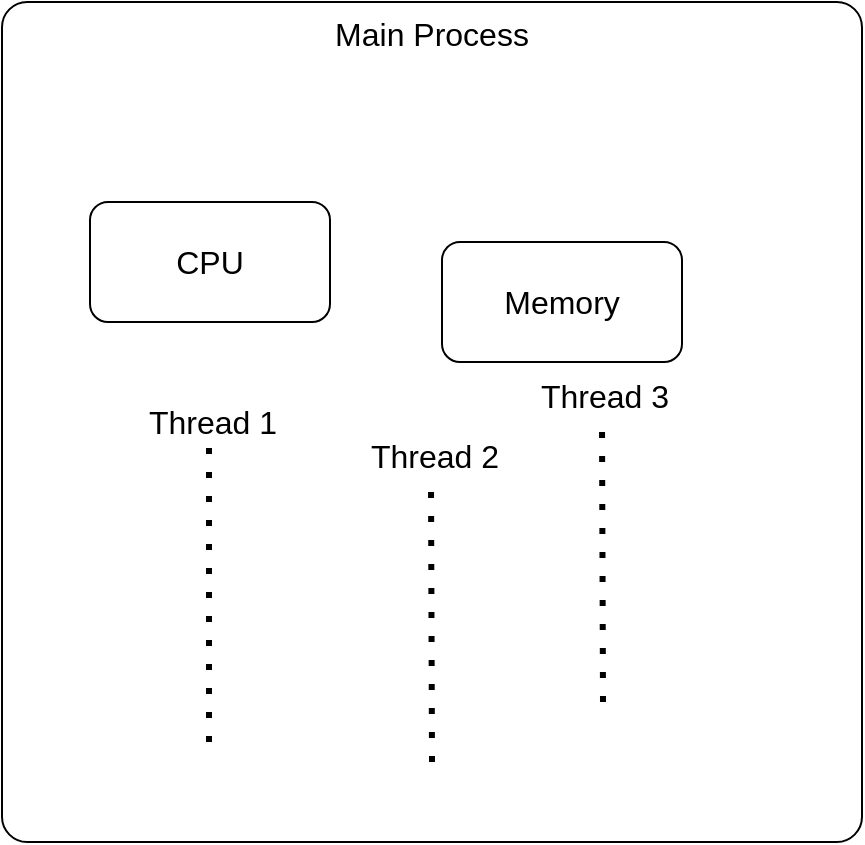<mxfile version="20.5.1" type="github">
  <diagram id="MR4UuTAwb1AMM2BJDo-g" name="Page-1">
    <mxGraphModel dx="1298" dy="684" grid="1" gridSize="10" guides="1" tooltips="1" connect="1" arrows="1" fold="1" page="1" pageScale="1" pageWidth="827" pageHeight="1169" math="0" shadow="0">
      <root>
        <mxCell id="0" />
        <mxCell id="1" parent="0" />
        <mxCell id="rVjOoxZYy2gnrizX9Gwh-1" value="Main Process" style="rounded=1;whiteSpace=wrap;html=1;arcSize=3;labelPosition=center;verticalLabelPosition=middle;align=center;verticalAlign=top;fontSize=16;" vertex="1" parent="1">
          <mxGeometry x="250" y="160" width="430" height="420" as="geometry" />
        </mxCell>
        <mxCell id="rVjOoxZYy2gnrizX9Gwh-2" value="CPU" style="rounded=1;whiteSpace=wrap;html=1;fontSize=16;" vertex="1" parent="1">
          <mxGeometry x="294" y="260" width="120" height="60" as="geometry" />
        </mxCell>
        <mxCell id="rVjOoxZYy2gnrizX9Gwh-3" value="Memory" style="rounded=1;whiteSpace=wrap;html=1;fontSize=16;" vertex="1" parent="1">
          <mxGeometry x="470" y="280" width="120" height="60" as="geometry" />
        </mxCell>
        <mxCell id="rVjOoxZYy2gnrizX9Gwh-4" value="" style="endArrow=none;dashed=1;html=1;dashPattern=1 3;strokeWidth=3;rounded=0;fontSize=16;sourcePerimeterSpacing=0;jumpSize=6;" edge="1" parent="1">
          <mxGeometry width="50" height="50" relative="1" as="geometry">
            <mxPoint x="353.5" y="530" as="sourcePoint" />
            <mxPoint x="353.5" y="380" as="targetPoint" />
          </mxGeometry>
        </mxCell>
        <mxCell id="rVjOoxZYy2gnrizX9Gwh-5" value="Thread 1" style="edgeLabel;html=1;align=center;verticalAlign=middle;resizable=0;points=[];fontSize=16;" vertex="1" connectable="0" parent="rVjOoxZYy2gnrizX9Gwh-4">
          <mxGeometry x="0.28" y="1" relative="1" as="geometry">
            <mxPoint x="2" y="-64" as="offset" />
          </mxGeometry>
        </mxCell>
        <mxCell id="rVjOoxZYy2gnrizX9Gwh-6" value="" style="endArrow=none;dashed=1;html=1;dashPattern=1 3;strokeWidth=3;rounded=0;fontSize=16;sourcePerimeterSpacing=0;jumpSize=6;" edge="1" parent="1">
          <mxGeometry width="50" height="50" relative="1" as="geometry">
            <mxPoint x="465" y="540" as="sourcePoint" />
            <mxPoint x="464.5" y="400" as="targetPoint" />
          </mxGeometry>
        </mxCell>
        <mxCell id="rVjOoxZYy2gnrizX9Gwh-7" value="Thread 2" style="edgeLabel;html=1;align=center;verticalAlign=middle;resizable=0;points=[];fontSize=16;" vertex="1" connectable="0" parent="rVjOoxZYy2gnrizX9Gwh-6">
          <mxGeometry x="0.28" y="1" relative="1" as="geometry">
            <mxPoint x="2" y="-64" as="offset" />
          </mxGeometry>
        </mxCell>
        <mxCell id="rVjOoxZYy2gnrizX9Gwh-8" value="" style="endArrow=none;dashed=1;html=1;dashPattern=1 3;strokeWidth=3;rounded=0;fontSize=16;sourcePerimeterSpacing=0;jumpSize=6;" edge="1" parent="1">
          <mxGeometry width="50" height="50" relative="1" as="geometry">
            <mxPoint x="550.5" y="510" as="sourcePoint" />
            <mxPoint x="550" y="370" as="targetPoint" />
          </mxGeometry>
        </mxCell>
        <mxCell id="rVjOoxZYy2gnrizX9Gwh-9" value="Thread 3" style="edgeLabel;html=1;align=center;verticalAlign=middle;resizable=0;points=[];fontSize=16;" vertex="1" connectable="0" parent="rVjOoxZYy2gnrizX9Gwh-8">
          <mxGeometry x="0.28" y="1" relative="1" as="geometry">
            <mxPoint x="2" y="-64" as="offset" />
          </mxGeometry>
        </mxCell>
      </root>
    </mxGraphModel>
  </diagram>
</mxfile>
